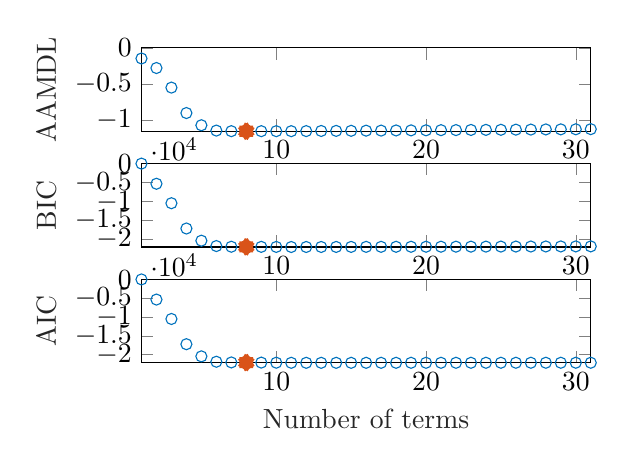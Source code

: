 % This file was created by matlab2tikz.
%
\definecolor{mycolor1}{rgb}{0.0,0.447,0.741}%
\definecolor{mycolor2}{rgb}{0.85,0.325,0.098}%
%
\begin{tikzpicture}

\begin{axis}[%
width=5.706cm,
height=1.059cm,
at={(0cm,2.941cm)},
scale only axis,
xmin=1,
xmax=31,
xlabel style={font=\color{white!15!black}},
xlabel={Number of terms},
ymin=-1.154,
ymax=0,
ylabel style={font=\color{white!15!black}},
ylabel={AAMDL},
axis background/.style={fill=white}
]
\addplot [color=mycolor1, draw=none, mark=o, mark options={solid, mycolor1}, forget plot]
  table[row sep=crcr]{%
1	-0.147\\
2	-0.279\\
3	-0.55\\
4	-0.902\\
5	-1.071\\
6	-1.145\\
7	-1.153\\
8	-1.154\\
9	-1.153\\
10	-1.153\\
11	-1.153\\
12	-1.152\\
13	-1.15\\
14	-1.149\\
15	-1.148\\
16	-1.146\\
17	-1.145\\
18	-1.143\\
19	-1.142\\
20	-1.141\\
21	-1.139\\
22	-1.138\\
23	-1.136\\
24	-1.135\\
25	-1.134\\
26	-1.132\\
27	-1.131\\
28	-1.129\\
29	-1.128\\
30	-1.127\\
31	-1.125\\
};
\addplot [color=mycolor2, line width=5.0pt, draw=none, mark=asterisk, mark options={solid, mycolor2}, forget plot]
  table[row sep=crcr]{%
8	-1.154\\
};
\end{axis}

\begin{axis}[%
width=5.706cm,
height=1.059cm,
at={(0cm,1.471cm)},
scale only axis,
xmin=1,
xmax=31,
xlabel style={font=\color{white!15!black}},
xlabel={Number of terms},
ymin=-22109.885,
ymax=0,
ylabel style={font=\color{white!15!black}},
ylabel={BIC},
axis background/.style={fill=white}
]
\addplot [color=mycolor1, draw=none, mark=o, mark options={solid, mycolor1}, forget plot]
  table[row sep=crcr]{%
1	0\\
2	-5342.675\\
3	-10501.168\\
4	-17207.892\\
5	-20438.783\\
6	-21861.429\\
7	-22042.106\\
8	-22068.622\\
9	-22071.347\\
10	-22090.068\\
11	-22109.885\\
12	-22105.163\\
13	-22099.703\\
14	-22092.923\\
15	-22084.244\\
16	-22075.085\\
17	-22066.3\\
18	-22057.14\\
19	-22048.886\\
20	-22039.727\\
21	-22033.194\\
22	-22025.005\\
23	-22016.903\\
24	-22008.504\\
25	-21999.345\\
26	-21990.811\\
27	-21982.31\\
28	-21973.151\\
29	-21965.406\\
30	-21956.893\\
31	-21948.434\\
};
\addplot [color=mycolor2, line width=5.0pt, draw=none, mark=asterisk, mark options={solid, mycolor2}, forget plot]
  table[row sep=crcr]{%
8	-22068.622\\
};
\end{axis}

\begin{axis}[%
width=5.706cm,
height=1.059cm,
at={(0cm,0cm)},
scale only axis,
xmin=1,
xmax=31,
xlabel style={font=\color{white!15!black}},
xlabel={Number of terms},
ymin=-22193.151,
ymax=0,
ylabel style={font=\color{white!15!black}},
ylabel={AIC},
axis background/.style={fill=white}
]
\addplot [color=mycolor1, draw=none, mark=o, mark options={solid, mycolor1}, forget plot]
  table[row sep=crcr]{%
1	0\\
2	-5356.994\\
3	-10522.645\\
4	-17236.529\\
5	-20474.579\\
6	-21904.383\\
7	-22092.22\\
8	-22125.895\\
9	-22135.779\\
10	-22161.659\\
11	-22188.636\\
12	-22191.073\\
13	-22192.772\\
14	-22193.151\\
15	-22191.632\\
16	-22189.632\\
17	-22188.005\\
18	-22186.005\\
19	-22184.91\\
20	-22182.91\\
21	-22183.536\\
22	-22182.507\\
23	-22181.564\\
24	-22180.324\\
25	-22178.324\\
26	-22176.949\\
27	-22175.607\\
28	-22173.607\\
29	-22173.021\\
30	-22171.667\\
31	-22170.368\\
};
\addplot [color=mycolor2, line width=5.0pt, draw=none, mark=asterisk, mark options={solid, mycolor2}, forget plot]
  table[row sep=crcr]{%
8	-22125.895\\
};
\end{axis}
\end{tikzpicture}%